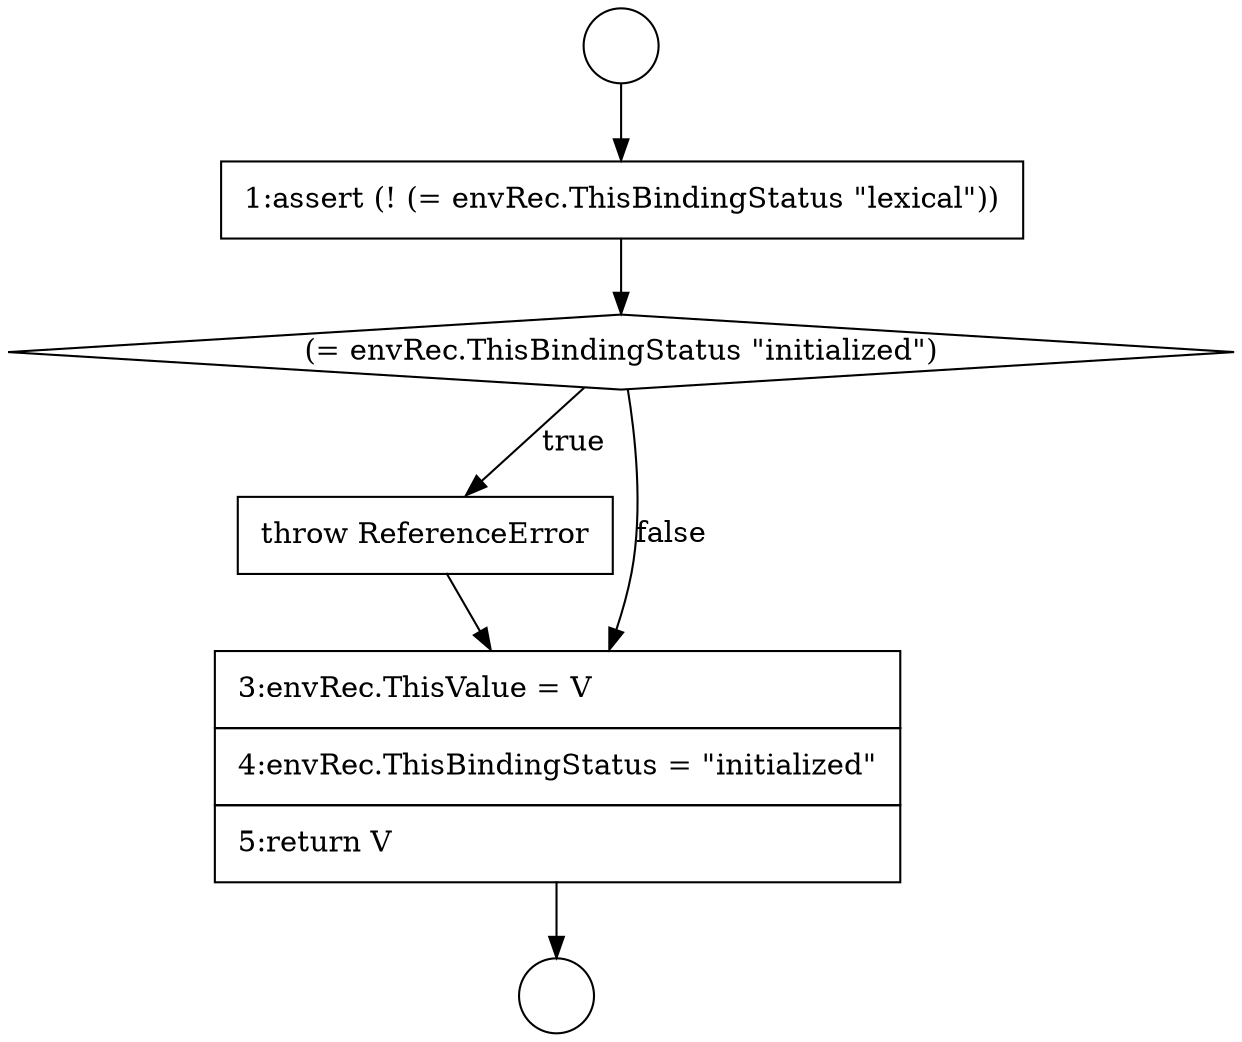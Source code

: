 digraph {
  node1147 [shape=circle label=" " color="black" fillcolor="white" style=filled]
  node1151 [shape=none, margin=0, label=<<font color="black">
    <table border="0" cellborder="1" cellspacing="0" cellpadding="10">
      <tr><td align="left">throw ReferenceError</td></tr>
    </table>
  </font>> color="black" fillcolor="white" style=filled]
  node1150 [shape=diamond, label=<<font color="black">(= envRec.ThisBindingStatus &quot;initialized&quot;)</font>> color="black" fillcolor="white" style=filled]
  node1149 [shape=none, margin=0, label=<<font color="black">
    <table border="0" cellborder="1" cellspacing="0" cellpadding="10">
      <tr><td align="left">1:assert (! (= envRec.ThisBindingStatus &quot;lexical&quot;))</td></tr>
    </table>
  </font>> color="black" fillcolor="white" style=filled]
  node1148 [shape=circle label=" " color="black" fillcolor="white" style=filled]
  node1152 [shape=none, margin=0, label=<<font color="black">
    <table border="0" cellborder="1" cellspacing="0" cellpadding="10">
      <tr><td align="left">3:envRec.ThisValue = V</td></tr>
      <tr><td align="left">4:envRec.ThisBindingStatus = &quot;initialized&quot;</td></tr>
      <tr><td align="left">5:return V</td></tr>
    </table>
  </font>> color="black" fillcolor="white" style=filled]
  node1147 -> node1149 [ color="black"]
  node1152 -> node1148 [ color="black"]
  node1149 -> node1150 [ color="black"]
  node1151 -> node1152 [ color="black"]
  node1150 -> node1151 [label=<<font color="black">true</font>> color="black"]
  node1150 -> node1152 [label=<<font color="black">false</font>> color="black"]
}
